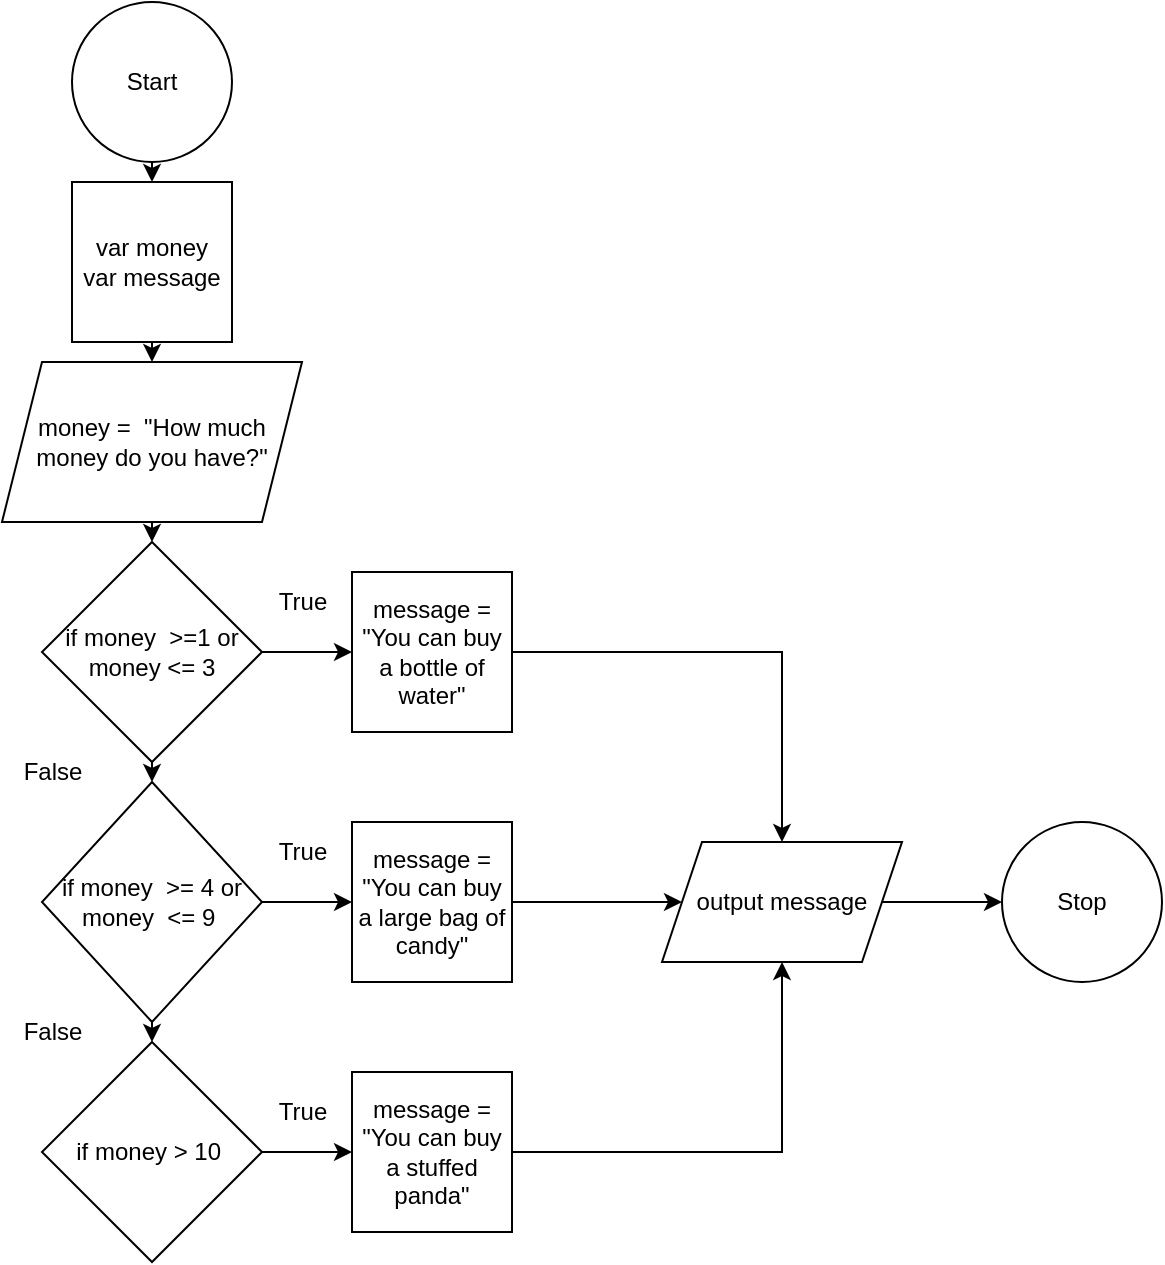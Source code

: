 <mxfile version="24.7.8">
  <diagram name="Page-1" id="_P12ifLeTtYR8_Qt-F3h">
    <mxGraphModel dx="1194" dy="716" grid="1" gridSize="10" guides="1" tooltips="1" connect="1" arrows="1" fold="1" page="1" pageScale="1" pageWidth="850" pageHeight="1100" math="0" shadow="0">
      <root>
        <mxCell id="0" />
        <mxCell id="1" parent="0" />
        <mxCell id="TvlSTCDLhmuhTMKVUK1M-16" style="edgeStyle=orthogonalEdgeStyle;rounded=0;orthogonalLoop=1;jettySize=auto;html=1;exitX=0.5;exitY=1;exitDx=0;exitDy=0;entryX=0.5;entryY=0;entryDx=0;entryDy=0;" edge="1" parent="1" source="TvlSTCDLhmuhTMKVUK1M-1" target="TvlSTCDLhmuhTMKVUK1M-2">
          <mxGeometry relative="1" as="geometry" />
        </mxCell>
        <mxCell id="TvlSTCDLhmuhTMKVUK1M-1" value="Start" style="ellipse;whiteSpace=wrap;html=1;aspect=fixed;fillColor=none;" vertex="1" parent="1">
          <mxGeometry x="95" y="20" width="80" height="80" as="geometry" />
        </mxCell>
        <mxCell id="TvlSTCDLhmuhTMKVUK1M-17" style="edgeStyle=orthogonalEdgeStyle;rounded=0;orthogonalLoop=1;jettySize=auto;html=1;exitX=0.5;exitY=1;exitDx=0;exitDy=0;entryX=0.5;entryY=0;entryDx=0;entryDy=0;" edge="1" parent="1" source="TvlSTCDLhmuhTMKVUK1M-2" target="TvlSTCDLhmuhTMKVUK1M-5">
          <mxGeometry relative="1" as="geometry" />
        </mxCell>
        <mxCell id="TvlSTCDLhmuhTMKVUK1M-2" value="var money&lt;div&gt;var message&lt;/div&gt;" style="whiteSpace=wrap;html=1;aspect=fixed;fillColor=none;" vertex="1" parent="1">
          <mxGeometry x="95" y="110" width="80" height="80" as="geometry" />
        </mxCell>
        <mxCell id="TvlSTCDLhmuhTMKVUK1M-11" style="edgeStyle=orthogonalEdgeStyle;rounded=0;orthogonalLoop=1;jettySize=auto;html=1;exitX=1;exitY=0.5;exitDx=0;exitDy=0;entryX=0;entryY=0.5;entryDx=0;entryDy=0;" edge="1" parent="1" source="TvlSTCDLhmuhTMKVUK1M-4" target="TvlSTCDLhmuhTMKVUK1M-8">
          <mxGeometry relative="1" as="geometry" />
        </mxCell>
        <mxCell id="TvlSTCDLhmuhTMKVUK1M-19" style="edgeStyle=orthogonalEdgeStyle;rounded=0;orthogonalLoop=1;jettySize=auto;html=1;exitX=0.5;exitY=1;exitDx=0;exitDy=0;entryX=0.5;entryY=0;entryDx=0;entryDy=0;" edge="1" parent="1" source="TvlSTCDLhmuhTMKVUK1M-4" target="TvlSTCDLhmuhTMKVUK1M-6">
          <mxGeometry relative="1" as="geometry" />
        </mxCell>
        <mxCell id="TvlSTCDLhmuhTMKVUK1M-4" value="if money&amp;nbsp; &amp;gt;=1 or money &amp;lt;= 3" style="rhombus;whiteSpace=wrap;html=1;fillColor=none;" vertex="1" parent="1">
          <mxGeometry x="80" y="290" width="110" height="110" as="geometry" />
        </mxCell>
        <mxCell id="TvlSTCDLhmuhTMKVUK1M-18" style="edgeStyle=orthogonalEdgeStyle;rounded=0;orthogonalLoop=1;jettySize=auto;html=1;exitX=0.5;exitY=1;exitDx=0;exitDy=0;entryX=0.5;entryY=0;entryDx=0;entryDy=0;" edge="1" parent="1" source="TvlSTCDLhmuhTMKVUK1M-5" target="TvlSTCDLhmuhTMKVUK1M-4">
          <mxGeometry relative="1" as="geometry" />
        </mxCell>
        <mxCell id="TvlSTCDLhmuhTMKVUK1M-5" value="money =&amp;nbsp; &quot;How much money do you have?&quot;" style="shape=parallelogram;perimeter=parallelogramPerimeter;whiteSpace=wrap;html=1;fixedSize=1;fillColor=none;" vertex="1" parent="1">
          <mxGeometry x="60" y="200" width="150" height="80" as="geometry" />
        </mxCell>
        <mxCell id="TvlSTCDLhmuhTMKVUK1M-12" style="edgeStyle=orthogonalEdgeStyle;rounded=0;orthogonalLoop=1;jettySize=auto;html=1;exitX=1;exitY=0.5;exitDx=0;exitDy=0;entryX=0;entryY=0.5;entryDx=0;entryDy=0;" edge="1" parent="1" source="TvlSTCDLhmuhTMKVUK1M-6" target="TvlSTCDLhmuhTMKVUK1M-9">
          <mxGeometry relative="1" as="geometry" />
        </mxCell>
        <mxCell id="TvlSTCDLhmuhTMKVUK1M-20" style="edgeStyle=orthogonalEdgeStyle;rounded=0;orthogonalLoop=1;jettySize=auto;html=1;exitX=0.5;exitY=1;exitDx=0;exitDy=0;entryX=0.5;entryY=0;entryDx=0;entryDy=0;" edge="1" parent="1" source="TvlSTCDLhmuhTMKVUK1M-6" target="TvlSTCDLhmuhTMKVUK1M-7">
          <mxGeometry relative="1" as="geometry" />
        </mxCell>
        <mxCell id="TvlSTCDLhmuhTMKVUK1M-6" value="if money&amp;nbsp; &amp;gt;= 4 or money&amp;nbsp; &amp;lt;= 9&amp;nbsp;" style="rhombus;whiteSpace=wrap;html=1;fillColor=none;" vertex="1" parent="1">
          <mxGeometry x="80" y="410" width="110" height="120" as="geometry" />
        </mxCell>
        <mxCell id="TvlSTCDLhmuhTMKVUK1M-13" style="edgeStyle=orthogonalEdgeStyle;rounded=0;orthogonalLoop=1;jettySize=auto;html=1;exitX=1;exitY=0.5;exitDx=0;exitDy=0;" edge="1" parent="1" source="TvlSTCDLhmuhTMKVUK1M-7" target="TvlSTCDLhmuhTMKVUK1M-10">
          <mxGeometry relative="1" as="geometry" />
        </mxCell>
        <mxCell id="TvlSTCDLhmuhTMKVUK1M-7" value="if money &amp;gt; 10&amp;nbsp;" style="rhombus;whiteSpace=wrap;html=1;fillColor=none;" vertex="1" parent="1">
          <mxGeometry x="80" y="540" width="110" height="110" as="geometry" />
        </mxCell>
        <mxCell id="TvlSTCDLhmuhTMKVUK1M-22" style="edgeStyle=orthogonalEdgeStyle;rounded=0;orthogonalLoop=1;jettySize=auto;html=1;exitX=1;exitY=0.5;exitDx=0;exitDy=0;entryX=0.5;entryY=0;entryDx=0;entryDy=0;" edge="1" parent="1" source="TvlSTCDLhmuhTMKVUK1M-8" target="TvlSTCDLhmuhTMKVUK1M-14">
          <mxGeometry relative="1" as="geometry" />
        </mxCell>
        <mxCell id="TvlSTCDLhmuhTMKVUK1M-8" value="message = &quot;You can buy a bottle of water&quot;" style="whiteSpace=wrap;html=1;aspect=fixed;fillColor=none;" vertex="1" parent="1">
          <mxGeometry x="235" y="305" width="80" height="80" as="geometry" />
        </mxCell>
        <mxCell id="TvlSTCDLhmuhTMKVUK1M-21" style="edgeStyle=orthogonalEdgeStyle;rounded=0;orthogonalLoop=1;jettySize=auto;html=1;exitX=1;exitY=0.5;exitDx=0;exitDy=0;" edge="1" parent="1" source="TvlSTCDLhmuhTMKVUK1M-9" target="TvlSTCDLhmuhTMKVUK1M-14">
          <mxGeometry relative="1" as="geometry" />
        </mxCell>
        <mxCell id="TvlSTCDLhmuhTMKVUK1M-9" value="message = &quot;You can buy a large bag of candy&quot;" style="whiteSpace=wrap;html=1;aspect=fixed;fillColor=none;" vertex="1" parent="1">
          <mxGeometry x="235" y="430" width="80" height="80" as="geometry" />
        </mxCell>
        <mxCell id="TvlSTCDLhmuhTMKVUK1M-23" style="edgeStyle=orthogonalEdgeStyle;rounded=0;orthogonalLoop=1;jettySize=auto;html=1;exitX=1;exitY=0.5;exitDx=0;exitDy=0;entryX=0.5;entryY=1;entryDx=0;entryDy=0;" edge="1" parent="1" source="TvlSTCDLhmuhTMKVUK1M-10" target="TvlSTCDLhmuhTMKVUK1M-14">
          <mxGeometry relative="1" as="geometry" />
        </mxCell>
        <mxCell id="TvlSTCDLhmuhTMKVUK1M-10" value="message = &quot;You can buy a stuffed panda&quot;" style="whiteSpace=wrap;html=1;aspect=fixed;fillColor=none;" vertex="1" parent="1">
          <mxGeometry x="235" y="555" width="80" height="80" as="geometry" />
        </mxCell>
        <mxCell id="TvlSTCDLhmuhTMKVUK1M-24" style="edgeStyle=orthogonalEdgeStyle;rounded=0;orthogonalLoop=1;jettySize=auto;html=1;exitX=1;exitY=0.5;exitDx=0;exitDy=0;entryX=0;entryY=0.5;entryDx=0;entryDy=0;" edge="1" parent="1" source="TvlSTCDLhmuhTMKVUK1M-14" target="TvlSTCDLhmuhTMKVUK1M-15">
          <mxGeometry relative="1" as="geometry" />
        </mxCell>
        <mxCell id="TvlSTCDLhmuhTMKVUK1M-14" value="output message" style="shape=parallelogram;perimeter=parallelogramPerimeter;whiteSpace=wrap;html=1;fixedSize=1;fillColor=none;" vertex="1" parent="1">
          <mxGeometry x="390" y="440" width="120" height="60" as="geometry" />
        </mxCell>
        <mxCell id="TvlSTCDLhmuhTMKVUK1M-15" value="Stop" style="ellipse;whiteSpace=wrap;html=1;aspect=fixed;fillColor=none;" vertex="1" parent="1">
          <mxGeometry x="560" y="430" width="80" height="80" as="geometry" />
        </mxCell>
        <mxCell id="TvlSTCDLhmuhTMKVUK1M-25" value="True" style="text;html=1;align=center;verticalAlign=middle;resizable=0;points=[];autosize=1;strokeColor=none;fillColor=none;" vertex="1" parent="1">
          <mxGeometry x="185" y="305" width="50" height="30" as="geometry" />
        </mxCell>
        <mxCell id="TvlSTCDLhmuhTMKVUK1M-26" value="True" style="text;html=1;align=center;verticalAlign=middle;resizable=0;points=[];autosize=1;strokeColor=none;fillColor=none;" vertex="1" parent="1">
          <mxGeometry x="185" y="430" width="50" height="30" as="geometry" />
        </mxCell>
        <mxCell id="TvlSTCDLhmuhTMKVUK1M-27" value="True" style="text;html=1;align=center;verticalAlign=middle;resizable=0;points=[];autosize=1;strokeColor=none;fillColor=none;" vertex="1" parent="1">
          <mxGeometry x="185" y="560" width="50" height="30" as="geometry" />
        </mxCell>
        <mxCell id="TvlSTCDLhmuhTMKVUK1M-28" value="False" style="text;html=1;align=center;verticalAlign=middle;resizable=0;points=[];autosize=1;strokeColor=none;fillColor=none;" vertex="1" parent="1">
          <mxGeometry x="60" y="390" width="50" height="30" as="geometry" />
        </mxCell>
        <mxCell id="TvlSTCDLhmuhTMKVUK1M-29" value="False" style="text;html=1;align=center;verticalAlign=middle;resizable=0;points=[];autosize=1;strokeColor=none;fillColor=none;" vertex="1" parent="1">
          <mxGeometry x="60" y="520" width="50" height="30" as="geometry" />
        </mxCell>
      </root>
    </mxGraphModel>
  </diagram>
</mxfile>
